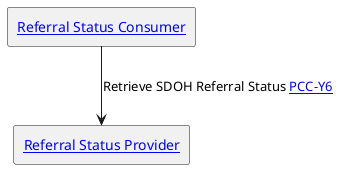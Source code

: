 @startuml ActorsAndTransactions
agent "[[#client Referral Status Consumer]]" as Client
agent "[[#server Referral Status Provider]]" as Server
Client -down-> Server : "Retrieve SDOH Referral Status [[pcc-Y6.html PCC-Y6]]"
@enduml
